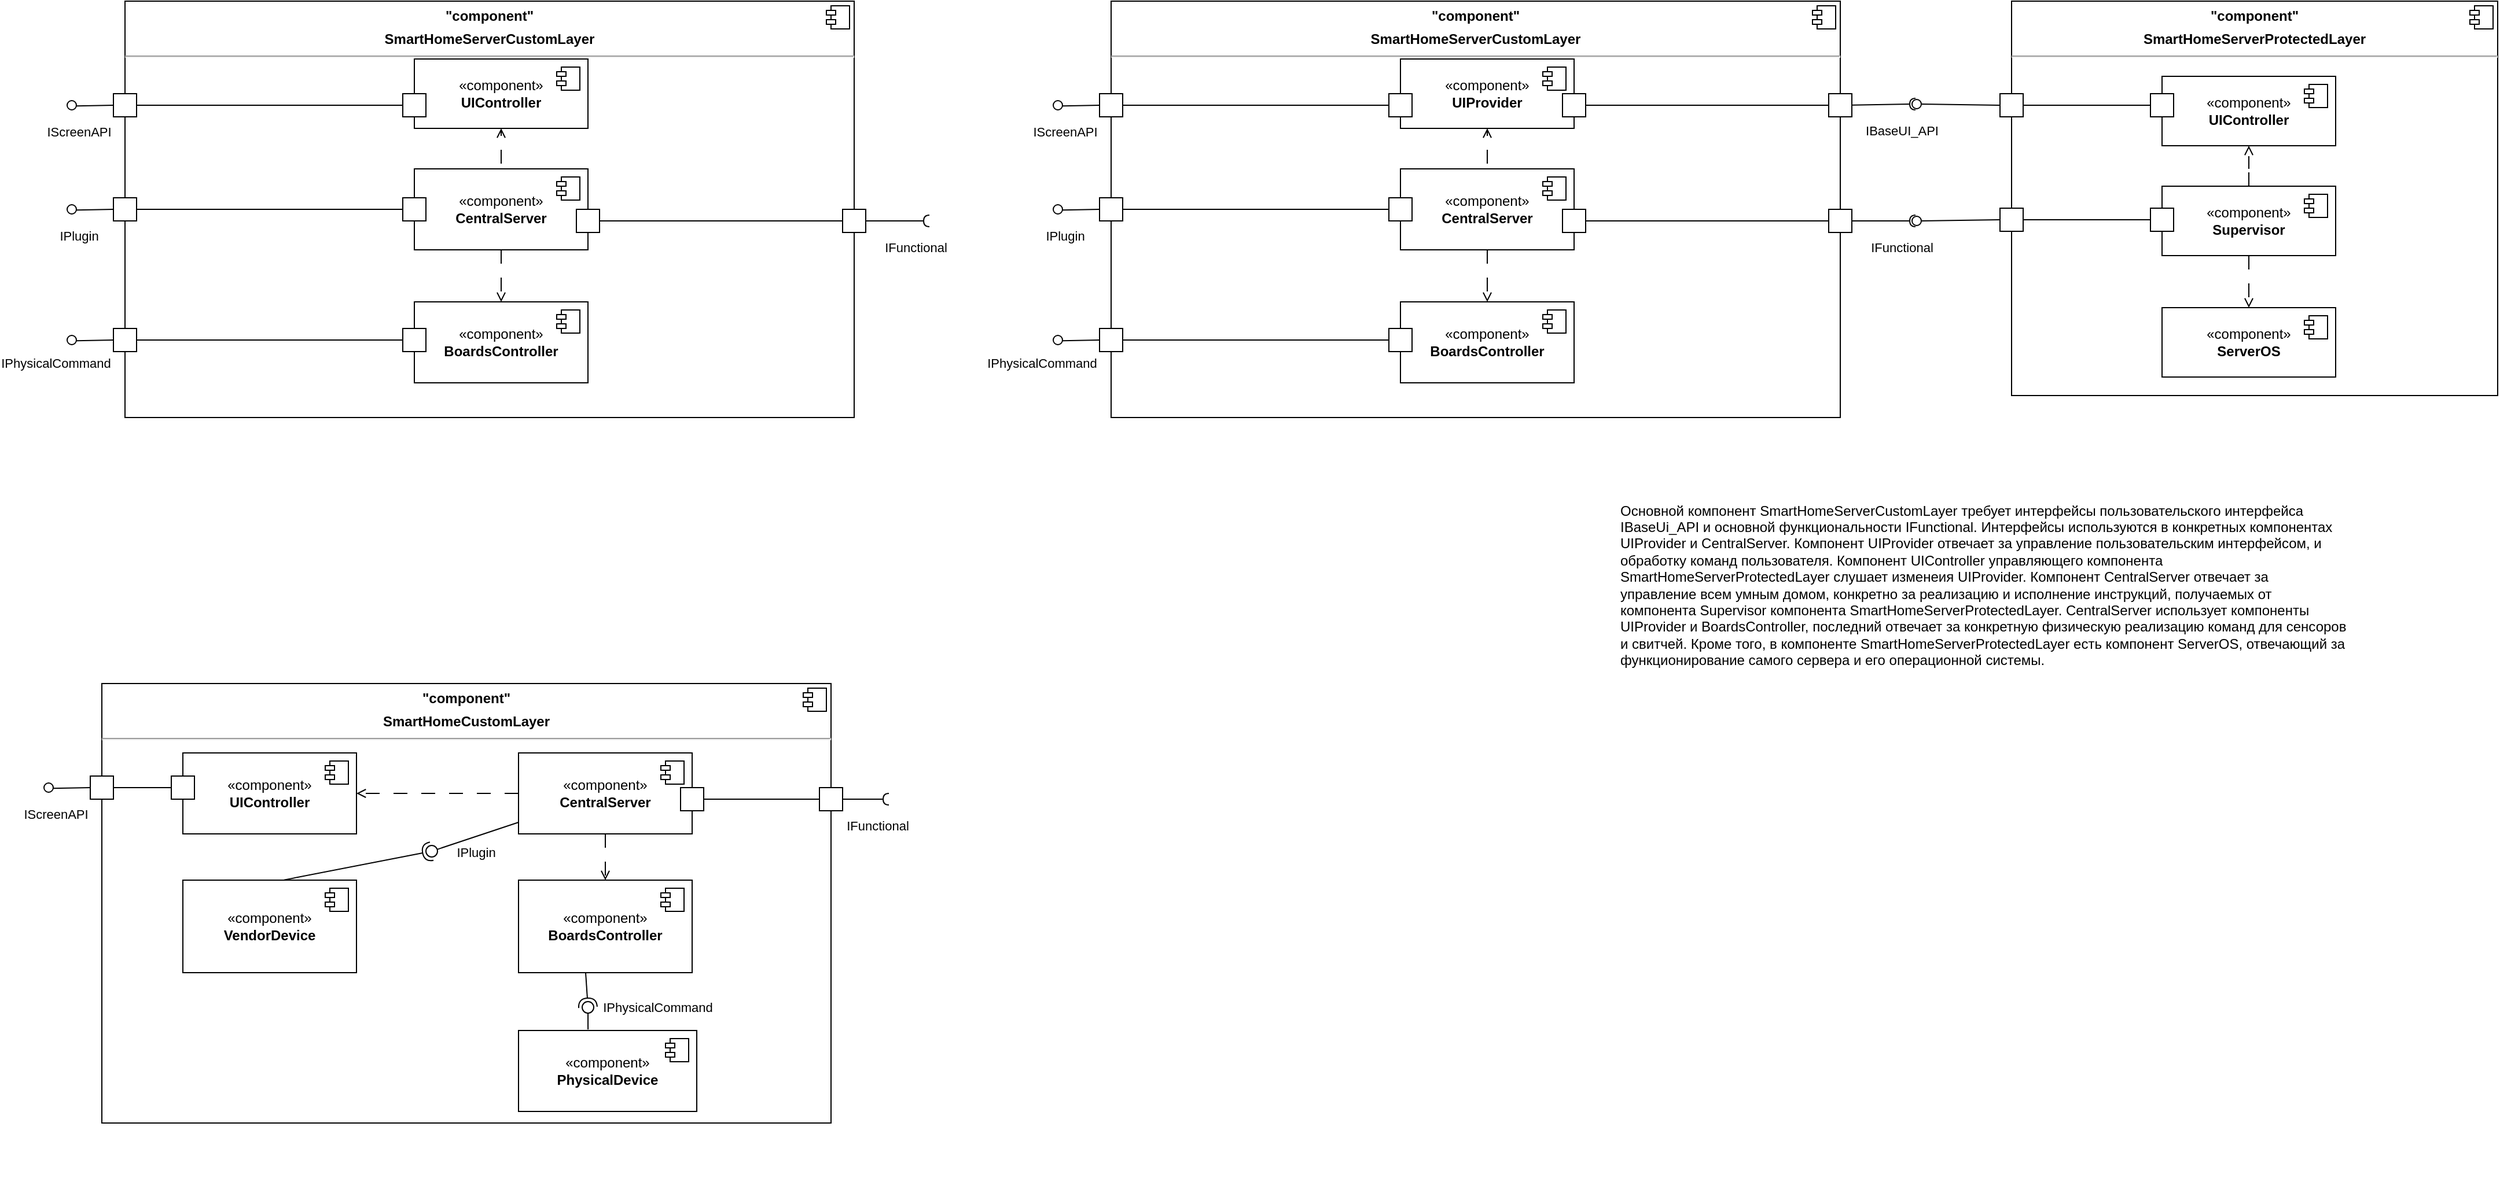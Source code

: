 <mxfile version="22.0.8" type="github">
  <diagram name="Страница — 1" id="nu18rPKt8FRa73intnSN">
    <mxGraphModel dx="681" dy="435" grid="1" gridSize="10" guides="1" tooltips="1" connect="1" arrows="1" fold="1" page="1" pageScale="1" pageWidth="827" pageHeight="1169" math="0" shadow="0">
      <root>
        <mxCell id="0" />
        <mxCell id="1" parent="0" />
        <mxCell id="c_uehI6yqxnHrj4KUwji-1" value="&lt;p style=&quot;margin:0px;margin-top:6px;text-align:center;&quot;&gt;&lt;b&gt;&quot;component&quot;&lt;/b&gt;&lt;/p&gt;&lt;p style=&quot;margin:0px;margin-top:6px;text-align:center;&quot;&gt;&lt;b&gt;SmartHomeServerCustom&lt;/b&gt;&lt;b style=&quot;background-color: initial;&quot;&gt;Layer&lt;/b&gt;&lt;/p&gt;&lt;hr&gt;&lt;p style=&quot;margin:0px;margin-left:8px;&quot;&gt;&lt;br&gt;&lt;/p&gt;" style="align=left;overflow=fill;html=1;dropTarget=0;whiteSpace=wrap;" parent="1" vertex="1">
          <mxGeometry x="110" y="60" width="630" height="360" as="geometry" />
        </mxCell>
        <mxCell id="c_uehI6yqxnHrj4KUwji-2" value="" style="shape=component;jettyWidth=8;jettyHeight=4;" parent="c_uehI6yqxnHrj4KUwji-1" vertex="1">
          <mxGeometry x="1" width="20" height="20" relative="1" as="geometry">
            <mxPoint x="-24" y="4" as="offset" />
          </mxGeometry>
        </mxCell>
        <mxCell id="c_uehI6yqxnHrj4KUwji-4" value="" style="ellipse;whiteSpace=wrap;html=1;align=center;aspect=fixed;fillColor=none;strokeColor=none;resizable=0;perimeter=centerPerimeter;rotatable=0;allowArrows=0;points=[];outlineConnect=1;" parent="1" vertex="1">
          <mxGeometry x="60" y="150" width="10" height="10" as="geometry" />
        </mxCell>
        <mxCell id="c_uehI6yqxnHrj4KUwji-19" style="edgeStyle=orthogonalEdgeStyle;rounded=0;orthogonalLoop=1;jettySize=auto;html=1;entryX=0;entryY=0.5;entryDx=0;entryDy=0;endArrow=none;endFill=0;exitX=1;exitY=0.5;exitDx=0;exitDy=0;" parent="1" source="c_uehI6yqxnHrj4KUwji-43" target="c_uehI6yqxnHrj4KUwji-18" edge="1">
          <mxGeometry relative="1" as="geometry">
            <mxPoint x="120" y="150.0" as="sourcePoint" />
          </mxGeometry>
        </mxCell>
        <mxCell id="c_uehI6yqxnHrj4KUwji-16" value="«component»&lt;br&gt;&lt;b&gt;UIController&lt;/b&gt;" style="html=1;dropTarget=0;whiteSpace=wrap;" parent="1" vertex="1">
          <mxGeometry x="360" y="110" width="150" height="60" as="geometry" />
        </mxCell>
        <mxCell id="c_uehI6yqxnHrj4KUwji-17" value="" style="shape=module;jettyWidth=8;jettyHeight=4;" parent="c_uehI6yqxnHrj4KUwji-16" vertex="1">
          <mxGeometry x="1" width="20" height="20" relative="1" as="geometry">
            <mxPoint x="-27" y="7" as="offset" />
          </mxGeometry>
        </mxCell>
        <mxCell id="c_uehI6yqxnHrj4KUwji-18" value="" style="fontStyle=0;labelPosition=right;verticalLabelPosition=middle;align=left;verticalAlign=middle;spacingLeft=2;imageHeight=20;imageWidth=20;imageAspect=0;" parent="1" vertex="1">
          <mxGeometry x="350" y="140" width="20" height="20" as="geometry" />
        </mxCell>
        <mxCell id="c_uehI6yqxnHrj4KUwji-28" style="edgeStyle=orthogonalEdgeStyle;rounded=0;orthogonalLoop=1;jettySize=auto;html=1;endArrow=open;endFill=0;dashed=1;dashPattern=12 12;exitX=0.25;exitY=0;exitDx=0;exitDy=0;" parent="1" source="c_uehI6yqxnHrj4KUwji-20" target="c_uehI6yqxnHrj4KUwji-16" edge="1">
          <mxGeometry relative="1" as="geometry">
            <Array as="points">
              <mxPoint x="397" y="220" />
              <mxPoint x="435" y="220" />
            </Array>
          </mxGeometry>
        </mxCell>
        <mxCell id="c_uehI6yqxnHrj4KUwji-46" style="edgeStyle=orthogonalEdgeStyle;rounded=0;orthogonalLoop=1;jettySize=auto;html=1;endArrow=open;endFill=0;dashed=1;dashPattern=12 12;" parent="1" source="c_uehI6yqxnHrj4KUwji-20" target="c_uehI6yqxnHrj4KUwji-44" edge="1">
          <mxGeometry relative="1" as="geometry" />
        </mxCell>
        <mxCell id="c_uehI6yqxnHrj4KUwji-20" value="«component»&lt;br&gt;&lt;b&gt;CentralServer&lt;/b&gt;" style="html=1;dropTarget=0;whiteSpace=wrap;" parent="1" vertex="1">
          <mxGeometry x="360" y="205" width="150" height="70" as="geometry" />
        </mxCell>
        <mxCell id="c_uehI6yqxnHrj4KUwji-21" value="" style="shape=module;jettyWidth=8;jettyHeight=4;" parent="c_uehI6yqxnHrj4KUwji-20" vertex="1">
          <mxGeometry x="1" width="20" height="20" relative="1" as="geometry">
            <mxPoint x="-27" y="7" as="offset" />
          </mxGeometry>
        </mxCell>
        <mxCell id="c_uehI6yqxnHrj4KUwji-32" style="edgeStyle=orthogonalEdgeStyle;rounded=0;orthogonalLoop=1;jettySize=auto;html=1;entryX=0;entryY=0.5;entryDx=0;entryDy=0;endArrow=none;endFill=0;" parent="1" source="c_uehI6yqxnHrj4KUwji-30" target="c_uehI6yqxnHrj4KUwji-33" edge="1">
          <mxGeometry relative="1" as="geometry">
            <mxPoint x="730" y="160" as="targetPoint" />
          </mxGeometry>
        </mxCell>
        <mxCell id="c_uehI6yqxnHrj4KUwji-30" value="" style="fontStyle=0;labelPosition=right;verticalLabelPosition=middle;align=left;verticalAlign=middle;spacingLeft=2;imageHeight=20;imageWidth=20;imageAspect=0;" parent="1" vertex="1">
          <mxGeometry x="500" y="240" width="20" height="20" as="geometry" />
        </mxCell>
        <mxCell id="c_uehI6yqxnHrj4KUwji-33" value="" style="html=1;rounded=0;" parent="1" vertex="1">
          <mxGeometry x="730" y="240" width="20" height="20" as="geometry" />
        </mxCell>
        <mxCell id="c_uehI6yqxnHrj4KUwji-34" value="IFunctional" style="endArrow=none;html=1;rounded=0;align=center;verticalAlign=top;endFill=0;labelBackgroundColor=none;endSize=2;" parent="1" source="c_uehI6yqxnHrj4KUwji-33" target="c_uehI6yqxnHrj4KUwji-35" edge="1">
          <mxGeometry x="0.714" y="-10" relative="1" as="geometry">
            <mxPoint as="offset" />
          </mxGeometry>
        </mxCell>
        <mxCell id="c_uehI6yqxnHrj4KUwji-35" value="" style="shape=requiredInterface;html=1;fontSize=11;align=center;fillColor=none;points=[];aspect=fixed;resizable=0;verticalAlign=bottom;labelPosition=center;verticalLabelPosition=top;flipH=1;" parent="1" vertex="1">
          <mxGeometry x="800" y="245" width="5" height="10" as="geometry" />
        </mxCell>
        <mxCell id="c_uehI6yqxnHrj4KUwji-38" value="IScreenAPI" style="endArrow=none;html=1;rounded=0;align=center;verticalAlign=top;endFill=0;labelBackgroundColor=none;endSize=2;entryX=0.032;entryY=0.572;entryDx=0;entryDy=0;entryPerimeter=0;exitX=0;exitY=0.5;exitDx=0;exitDy=0;" parent="1" source="c_uehI6yqxnHrj4KUwji-43" target="c_uehI6yqxnHrj4KUwji-39" edge="1">
          <mxGeometry x="0.871" y="9" relative="1" as="geometry">
            <mxPoint x="47.5" y="130" as="sourcePoint" />
            <mxPoint as="offset" />
          </mxGeometry>
        </mxCell>
        <mxCell id="c_uehI6yqxnHrj4KUwji-39" value="" style="ellipse;html=1;fontSize=11;align=center;fillColor=none;points=[];aspect=fixed;resizable=0;verticalAlign=bottom;labelPosition=center;verticalLabelPosition=top;flipH=1;" parent="1" vertex="1">
          <mxGeometry x="60" y="146" width="8" height="8" as="geometry" />
        </mxCell>
        <mxCell id="c_uehI6yqxnHrj4KUwji-43" value="" style="fontStyle=0;labelPosition=right;verticalLabelPosition=middle;align=left;verticalAlign=middle;spacingLeft=2;imageHeight=20;imageWidth=20;imageAspect=0;" parent="1" vertex="1">
          <mxGeometry x="100" y="140" width="20" height="20" as="geometry" />
        </mxCell>
        <mxCell id="c_uehI6yqxnHrj4KUwji-44" value="«component»&lt;br&gt;&lt;b&gt;BoardsController&lt;/b&gt;" style="html=1;dropTarget=0;whiteSpace=wrap;" parent="1" vertex="1">
          <mxGeometry x="360" y="320" width="150" height="70" as="geometry" />
        </mxCell>
        <mxCell id="c_uehI6yqxnHrj4KUwji-45" value="" style="shape=module;jettyWidth=8;jettyHeight=4;" parent="c_uehI6yqxnHrj4KUwji-44" vertex="1">
          <mxGeometry x="1" width="20" height="20" relative="1" as="geometry">
            <mxPoint x="-27" y="7" as="offset" />
          </mxGeometry>
        </mxCell>
        <mxCell id="c_uehI6yqxnHrj4KUwji-48" value="&lt;p style=&quot;margin:0px;margin-top:6px;text-align:center;&quot;&gt;&lt;b&gt;&quot;component&quot;&lt;/b&gt;&lt;/p&gt;&lt;p style=&quot;margin:0px;margin-top:6px;text-align:center;&quot;&gt;&lt;b&gt;SmartHomeCustomLayer&lt;/b&gt;&lt;/p&gt;&lt;hr&gt;&lt;p style=&quot;margin:0px;margin-left:8px;&quot;&gt;&lt;br&gt;&lt;/p&gt;" style="align=left;overflow=fill;html=1;dropTarget=0;whiteSpace=wrap;" parent="1" vertex="1">
          <mxGeometry x="90" y="650" width="630" height="380" as="geometry" />
        </mxCell>
        <mxCell id="c_uehI6yqxnHrj4KUwji-49" value="" style="shape=component;jettyWidth=8;jettyHeight=4;" parent="c_uehI6yqxnHrj4KUwji-48" vertex="1">
          <mxGeometry x="1" width="20" height="20" relative="1" as="geometry">
            <mxPoint x="-24" y="4" as="offset" />
          </mxGeometry>
        </mxCell>
        <mxCell id="c_uehI6yqxnHrj4KUwji-50" value="" style="ellipse;whiteSpace=wrap;html=1;align=center;aspect=fixed;fillColor=none;strokeColor=none;resizable=0;perimeter=centerPerimeter;rotatable=0;allowArrows=0;points=[];outlineConnect=1;" parent="1" vertex="1">
          <mxGeometry x="40" y="740" width="10" height="10" as="geometry" />
        </mxCell>
        <mxCell id="c_uehI6yqxnHrj4KUwji-51" style="edgeStyle=orthogonalEdgeStyle;rounded=0;orthogonalLoop=1;jettySize=auto;html=1;entryX=0;entryY=0.5;entryDx=0;entryDy=0;endArrow=none;endFill=0;exitX=1;exitY=0.5;exitDx=0;exitDy=0;" parent="1" source="c_uehI6yqxnHrj4KUwji-71" target="c_uehI6yqxnHrj4KUwji-54" edge="1">
          <mxGeometry relative="1" as="geometry">
            <mxPoint x="100" y="740" as="sourcePoint" />
          </mxGeometry>
        </mxCell>
        <mxCell id="c_uehI6yqxnHrj4KUwji-52" value="«component»&lt;br&gt;&lt;b&gt;UIController&lt;/b&gt;" style="html=1;dropTarget=0;whiteSpace=wrap;" parent="1" vertex="1">
          <mxGeometry x="160" y="710" width="150" height="70" as="geometry" />
        </mxCell>
        <mxCell id="c_uehI6yqxnHrj4KUwji-53" value="" style="shape=module;jettyWidth=8;jettyHeight=4;" parent="c_uehI6yqxnHrj4KUwji-52" vertex="1">
          <mxGeometry x="1" width="20" height="20" relative="1" as="geometry">
            <mxPoint x="-27" y="7" as="offset" />
          </mxGeometry>
        </mxCell>
        <mxCell id="c_uehI6yqxnHrj4KUwji-54" value="" style="fontStyle=0;labelPosition=right;verticalLabelPosition=middle;align=left;verticalAlign=middle;spacingLeft=2;imageHeight=20;imageWidth=20;imageAspect=0;" parent="1" vertex="1">
          <mxGeometry x="150" y="730" width="20" height="20" as="geometry" />
        </mxCell>
        <mxCell id="c_uehI6yqxnHrj4KUwji-55" style="edgeStyle=orthogonalEdgeStyle;rounded=0;orthogonalLoop=1;jettySize=auto;html=1;entryX=1;entryY=0.5;entryDx=0;entryDy=0;endArrow=open;endFill=0;dashed=1;dashPattern=12 12;" parent="1" source="c_uehI6yqxnHrj4KUwji-57" target="c_uehI6yqxnHrj4KUwji-52" edge="1">
          <mxGeometry relative="1" as="geometry" />
        </mxCell>
        <mxCell id="c_uehI6yqxnHrj4KUwji-56" style="edgeStyle=orthogonalEdgeStyle;rounded=0;orthogonalLoop=1;jettySize=auto;html=1;endArrow=open;endFill=0;dashed=1;dashPattern=12 12;" parent="1" source="c_uehI6yqxnHrj4KUwji-57" target="c_uehI6yqxnHrj4KUwji-72" edge="1">
          <mxGeometry relative="1" as="geometry" />
        </mxCell>
        <mxCell id="c_uehI6yqxnHrj4KUwji-57" value="«component»&lt;br&gt;&lt;b&gt;CentralServer&lt;/b&gt;" style="html=1;dropTarget=0;whiteSpace=wrap;" parent="1" vertex="1">
          <mxGeometry x="450" y="710" width="150" height="70" as="geometry" />
        </mxCell>
        <mxCell id="c_uehI6yqxnHrj4KUwji-58" value="" style="shape=module;jettyWidth=8;jettyHeight=4;" parent="c_uehI6yqxnHrj4KUwji-57" vertex="1">
          <mxGeometry x="1" width="20" height="20" relative="1" as="geometry">
            <mxPoint x="-27" y="7" as="offset" />
          </mxGeometry>
        </mxCell>
        <mxCell id="c_uehI6yqxnHrj4KUwji-59" value="" style="rounded=0;orthogonalLoop=1;jettySize=auto;html=1;endArrow=halfCircle;endFill=0;endSize=6;strokeWidth=1;sketch=0;exitX=0.583;exitY=-0.002;exitDx=0;exitDy=0;exitPerimeter=0;" parent="1" source="c_uehI6yqxnHrj4KUwji-62" target="c_uehI6yqxnHrj4KUwji-61" edge="1">
          <mxGeometry relative="1" as="geometry">
            <mxPoint x="480" y="805" as="sourcePoint" />
          </mxGeometry>
        </mxCell>
        <mxCell id="c_uehI6yqxnHrj4KUwji-60" value="IPlugin" style="rounded=0;orthogonalLoop=1;jettySize=auto;html=1;endArrow=oval;endFill=0;sketch=0;sourcePerimeterSpacing=0;targetPerimeterSpacing=0;endSize=10;" parent="1" source="c_uehI6yqxnHrj4KUwji-57" target="c_uehI6yqxnHrj4KUwji-61" edge="1">
          <mxGeometry x="0.095" y="13" relative="1" as="geometry">
            <mxPoint x="440" y="805" as="sourcePoint" />
            <mxPoint as="offset" />
          </mxGeometry>
        </mxCell>
        <mxCell id="c_uehI6yqxnHrj4KUwji-61" value="" style="ellipse;whiteSpace=wrap;html=1;align=center;aspect=fixed;fillColor=none;strokeColor=none;resizable=0;perimeter=centerPerimeter;rotatable=0;allowArrows=0;points=[];outlineConnect=1;" parent="1" vertex="1">
          <mxGeometry x="370" y="790" width="10" height="10" as="geometry" />
        </mxCell>
        <mxCell id="c_uehI6yqxnHrj4KUwji-62" value="«component»&lt;br&gt;&lt;b&gt;VendorDevice&lt;/b&gt;" style="html=1;dropTarget=0;whiteSpace=wrap;" parent="1" vertex="1">
          <mxGeometry x="160" y="820" width="150" height="80" as="geometry" />
        </mxCell>
        <mxCell id="c_uehI6yqxnHrj4KUwji-63" value="" style="shape=module;jettyWidth=8;jettyHeight=4;" parent="c_uehI6yqxnHrj4KUwji-62" vertex="1">
          <mxGeometry x="1" width="20" height="20" relative="1" as="geometry">
            <mxPoint x="-27" y="7" as="offset" />
          </mxGeometry>
        </mxCell>
        <mxCell id="c_uehI6yqxnHrj4KUwji-64" style="edgeStyle=orthogonalEdgeStyle;rounded=0;orthogonalLoop=1;jettySize=auto;html=1;entryX=0;entryY=0.5;entryDx=0;entryDy=0;endArrow=none;endFill=0;" parent="1" source="c_uehI6yqxnHrj4KUwji-65" target="c_uehI6yqxnHrj4KUwji-66" edge="1">
          <mxGeometry relative="1" as="geometry">
            <mxPoint x="710" y="750" as="targetPoint" />
          </mxGeometry>
        </mxCell>
        <mxCell id="c_uehI6yqxnHrj4KUwji-65" value="" style="fontStyle=0;labelPosition=right;verticalLabelPosition=middle;align=left;verticalAlign=middle;spacingLeft=2;imageHeight=20;imageWidth=20;imageAspect=0;" parent="1" vertex="1">
          <mxGeometry x="590" y="740" width="20" height="20" as="geometry" />
        </mxCell>
        <mxCell id="c_uehI6yqxnHrj4KUwji-66" value="" style="html=1;rounded=0;" parent="1" vertex="1">
          <mxGeometry x="710" y="740" width="20" height="20" as="geometry" />
        </mxCell>
        <mxCell id="c_uehI6yqxnHrj4KUwji-67" value="IFunctional" style="endArrow=none;html=1;rounded=0;align=center;verticalAlign=top;endFill=0;labelBackgroundColor=none;endSize=2;" parent="1" source="c_uehI6yqxnHrj4KUwji-66" target="c_uehI6yqxnHrj4KUwji-68" edge="1">
          <mxGeometry x="0.714" y="-10" relative="1" as="geometry">
            <mxPoint as="offset" />
          </mxGeometry>
        </mxCell>
        <mxCell id="c_uehI6yqxnHrj4KUwji-68" value="" style="shape=requiredInterface;html=1;fontSize=11;align=center;fillColor=none;points=[];aspect=fixed;resizable=0;verticalAlign=bottom;labelPosition=center;verticalLabelPosition=top;flipH=1;" parent="1" vertex="1">
          <mxGeometry x="765" y="745" width="5" height="10" as="geometry" />
        </mxCell>
        <mxCell id="c_uehI6yqxnHrj4KUwji-69" value="IScreenAPI" style="endArrow=none;html=1;rounded=0;align=center;verticalAlign=top;endFill=0;labelBackgroundColor=none;endSize=2;entryX=0.032;entryY=0.572;entryDx=0;entryDy=0;entryPerimeter=0;exitX=0;exitY=0.5;exitDx=0;exitDy=0;" parent="1" source="c_uehI6yqxnHrj4KUwji-71" target="c_uehI6yqxnHrj4KUwji-70" edge="1">
          <mxGeometry x="0.871" y="9" relative="1" as="geometry">
            <mxPoint x="27.5" y="720" as="sourcePoint" />
            <mxPoint as="offset" />
          </mxGeometry>
        </mxCell>
        <mxCell id="c_uehI6yqxnHrj4KUwji-70" value="" style="ellipse;html=1;fontSize=11;align=center;fillColor=none;points=[];aspect=fixed;resizable=0;verticalAlign=bottom;labelPosition=center;verticalLabelPosition=top;flipH=1;" parent="1" vertex="1">
          <mxGeometry x="40" y="736" width="8" height="8" as="geometry" />
        </mxCell>
        <mxCell id="c_uehI6yqxnHrj4KUwji-71" value="" style="fontStyle=0;labelPosition=right;verticalLabelPosition=middle;align=left;verticalAlign=middle;spacingLeft=2;imageHeight=20;imageWidth=20;imageAspect=0;" parent="1" vertex="1">
          <mxGeometry x="80" y="730" width="20" height="20" as="geometry" />
        </mxCell>
        <mxCell id="c_uehI6yqxnHrj4KUwji-72" value="«component»&lt;br&gt;&lt;b&gt;BoardsController&lt;/b&gt;" style="html=1;dropTarget=0;whiteSpace=wrap;" parent="1" vertex="1">
          <mxGeometry x="450" y="820" width="150" height="80" as="geometry" />
        </mxCell>
        <mxCell id="c_uehI6yqxnHrj4KUwji-73" value="" style="shape=module;jettyWidth=8;jettyHeight=4;" parent="c_uehI6yqxnHrj4KUwji-72" vertex="1">
          <mxGeometry x="1" width="20" height="20" relative="1" as="geometry">
            <mxPoint x="-27" y="7" as="offset" />
          </mxGeometry>
        </mxCell>
        <mxCell id="c_uehI6yqxnHrj4KUwji-77" style="edgeStyle=orthogonalEdgeStyle;rounded=0;orthogonalLoop=1;jettySize=auto;html=1;endArrow=none;endFill=0;" parent="1" source="c_uehI6yqxnHrj4KUwji-75" target="c_uehI6yqxnHrj4KUwji-76" edge="1">
          <mxGeometry relative="1" as="geometry" />
        </mxCell>
        <mxCell id="c_uehI6yqxnHrj4KUwji-75" value="" style="fontStyle=0;labelPosition=right;verticalLabelPosition=middle;align=left;verticalAlign=middle;spacingLeft=2;imageHeight=20;imageWidth=20;imageAspect=0;" parent="1" vertex="1">
          <mxGeometry x="350" y="230" width="20" height="20" as="geometry" />
        </mxCell>
        <mxCell id="c_uehI6yqxnHrj4KUwji-76" value="" style="fontStyle=0;labelPosition=right;verticalLabelPosition=middle;align=left;verticalAlign=middle;spacingLeft=2;imageHeight=20;imageWidth=20;imageAspect=0;" parent="1" vertex="1">
          <mxGeometry x="100" y="230" width="20" height="20" as="geometry" />
        </mxCell>
        <mxCell id="c_uehI6yqxnHrj4KUwji-78" value="" style="ellipse;whiteSpace=wrap;html=1;align=center;aspect=fixed;fillColor=none;strokeColor=none;resizable=0;perimeter=centerPerimeter;rotatable=0;allowArrows=0;points=[];outlineConnect=1;" parent="1" vertex="1">
          <mxGeometry x="48" y="244" width="10" height="10" as="geometry" />
        </mxCell>
        <mxCell id="c_uehI6yqxnHrj4KUwji-79" value="IPlugin" style="endArrow=none;html=1;rounded=0;align=center;verticalAlign=top;endFill=0;labelBackgroundColor=none;endSize=2;entryX=0.032;entryY=0.572;entryDx=0;entryDy=0;entryPerimeter=0;exitX=0;exitY=0.5;exitDx=0;exitDy=0;" parent="1" source="c_uehI6yqxnHrj4KUwji-76" target="c_uehI6yqxnHrj4KUwji-80" edge="1">
          <mxGeometry x="0.871" y="9" relative="1" as="geometry">
            <mxPoint x="90" y="240" as="sourcePoint" />
            <mxPoint as="offset" />
          </mxGeometry>
        </mxCell>
        <mxCell id="c_uehI6yqxnHrj4KUwji-80" value="" style="ellipse;html=1;fontSize=11;align=center;fillColor=none;points=[];aspect=fixed;resizable=0;verticalAlign=bottom;labelPosition=center;verticalLabelPosition=top;flipH=1;" parent="1" vertex="1">
          <mxGeometry x="60" y="236" width="8" height="8" as="geometry" />
        </mxCell>
        <mxCell id="c_uehI6yqxnHrj4KUwji-87" style="edgeStyle=orthogonalEdgeStyle;rounded=0;orthogonalLoop=1;jettySize=auto;html=1;endArrow=none;endFill=0;" parent="1" source="c_uehI6yqxnHrj4KUwji-88" target="c_uehI6yqxnHrj4KUwji-89" edge="1">
          <mxGeometry relative="1" as="geometry" />
        </mxCell>
        <mxCell id="c_uehI6yqxnHrj4KUwji-88" value="" style="fontStyle=0;labelPosition=right;verticalLabelPosition=middle;align=left;verticalAlign=middle;spacingLeft=2;imageHeight=20;imageWidth=20;imageAspect=0;" parent="1" vertex="1">
          <mxGeometry x="350" y="343" width="20" height="20" as="geometry" />
        </mxCell>
        <mxCell id="c_uehI6yqxnHrj4KUwji-89" value="" style="fontStyle=0;labelPosition=right;verticalLabelPosition=middle;align=left;verticalAlign=middle;spacingLeft=2;imageHeight=20;imageWidth=20;imageAspect=0;" parent="1" vertex="1">
          <mxGeometry x="100" y="343" width="20" height="20" as="geometry" />
        </mxCell>
        <mxCell id="c_uehI6yqxnHrj4KUwji-90" value="" style="ellipse;whiteSpace=wrap;html=1;align=center;aspect=fixed;fillColor=none;strokeColor=none;resizable=0;perimeter=centerPerimeter;rotatable=0;allowArrows=0;points=[];outlineConnect=1;" parent="1" vertex="1">
          <mxGeometry x="48" y="357" width="10" height="10" as="geometry" />
        </mxCell>
        <mxCell id="c_uehI6yqxnHrj4KUwji-91" value="IPhysicalCommand" style="endArrow=none;html=1;rounded=0;align=center;verticalAlign=top;endFill=0;labelBackgroundColor=none;endSize=2;entryX=0.032;entryY=0.572;entryDx=0;entryDy=0;entryPerimeter=0;exitX=0;exitY=0.5;exitDx=0;exitDy=0;" parent="1" source="c_uehI6yqxnHrj4KUwji-89" target="c_uehI6yqxnHrj4KUwji-92" edge="1">
          <mxGeometry x="1" y="19" relative="1" as="geometry">
            <mxPoint x="90" y="353" as="sourcePoint" />
            <mxPoint x="-18" y="-13" as="offset" />
          </mxGeometry>
        </mxCell>
        <mxCell id="c_uehI6yqxnHrj4KUwji-92" value="" style="ellipse;html=1;fontSize=11;align=center;fillColor=none;points=[];aspect=fixed;resizable=0;verticalAlign=bottom;labelPosition=center;verticalLabelPosition=top;flipH=1;" parent="1" vertex="1">
          <mxGeometry x="60" y="349" width="8" height="8" as="geometry" />
        </mxCell>
        <mxCell id="c_uehI6yqxnHrj4KUwji-94" value="«component»&lt;br&gt;&lt;b&gt;PhysicalDevice&lt;/b&gt;" style="html=1;dropTarget=0;whiteSpace=wrap;" parent="1" vertex="1">
          <mxGeometry x="450" y="950" width="154" height="70" as="geometry" />
        </mxCell>
        <mxCell id="c_uehI6yqxnHrj4KUwji-95" value="" style="shape=module;jettyWidth=8;jettyHeight=4;" parent="c_uehI6yqxnHrj4KUwji-94" vertex="1">
          <mxGeometry x="1" width="20" height="20" relative="1" as="geometry">
            <mxPoint x="-27" y="7" as="offset" />
          </mxGeometry>
        </mxCell>
        <mxCell id="c_uehI6yqxnHrj4KUwji-101" value="IPhysicalCommand" style="rounded=0;orthogonalLoop=1;jettySize=auto;html=1;endArrow=halfCircle;endFill=0;endSize=6;strokeWidth=1;sketch=0;exitX=0.5;exitY=1;exitDx=0;exitDy=0;" parent="1" edge="1">
          <mxGeometry x="1" y="60" relative="1" as="geometry">
            <mxPoint x="508" y="900" as="sourcePoint" />
            <mxPoint x="510" y="930" as="targetPoint" />
            <mxPoint y="4" as="offset" />
          </mxGeometry>
        </mxCell>
        <mxCell id="c_uehI6yqxnHrj4KUwji-102" value="" style="rounded=0;orthogonalLoop=1;jettySize=auto;html=1;endArrow=oval;endFill=0;sketch=0;sourcePerimeterSpacing=0;targetPerimeterSpacing=0;endSize=10;exitX=0.39;exitY=-0.012;exitDx=0;exitDy=0;exitPerimeter=0;" parent="1" source="c_uehI6yqxnHrj4KUwji-94" edge="1">
          <mxGeometry relative="1" as="geometry">
            <mxPoint x="28" y="1035" as="sourcePoint" />
            <mxPoint x="510" y="930" as="targetPoint" />
          </mxGeometry>
        </mxCell>
        <mxCell id="c_uehI6yqxnHrj4KUwji-103" value="" style="ellipse;whiteSpace=wrap;html=1;align=center;aspect=fixed;fillColor=none;strokeColor=none;resizable=0;perimeter=centerPerimeter;rotatable=0;allowArrows=0;points=[];outlineConnect=1;" parent="1" vertex="1">
          <mxGeometry x="80" y="1070" width="10" height="10" as="geometry" />
        </mxCell>
        <mxCell id="Xjdg4aVOlzYSAY4IZTlS-1" value="&lt;p style=&quot;margin:0px;margin-top:6px;text-align:center;&quot;&gt;&lt;b&gt;&quot;component&quot;&lt;/b&gt;&lt;/p&gt;&lt;p style=&quot;margin:0px;margin-top:6px;text-align:center;&quot;&gt;&lt;b&gt;SmartHomeServerCustom&lt;/b&gt;&lt;b style=&quot;background-color: initial;&quot;&gt;Layer&lt;/b&gt;&lt;/p&gt;&lt;hr&gt;&lt;p style=&quot;margin:0px;margin-left:8px;&quot;&gt;&lt;br&gt;&lt;/p&gt;" style="align=left;overflow=fill;html=1;dropTarget=0;whiteSpace=wrap;" parent="1" vertex="1">
          <mxGeometry x="962" y="60" width="630" height="360" as="geometry" />
        </mxCell>
        <mxCell id="Xjdg4aVOlzYSAY4IZTlS-2" value="" style="shape=component;jettyWidth=8;jettyHeight=4;" parent="Xjdg4aVOlzYSAY4IZTlS-1" vertex="1">
          <mxGeometry x="1" width="20" height="20" relative="1" as="geometry">
            <mxPoint x="-24" y="4" as="offset" />
          </mxGeometry>
        </mxCell>
        <mxCell id="Xjdg4aVOlzYSAY4IZTlS-3" value="" style="ellipse;whiteSpace=wrap;html=1;align=center;aspect=fixed;fillColor=none;strokeColor=none;resizable=0;perimeter=centerPerimeter;rotatable=0;allowArrows=0;points=[];outlineConnect=1;" parent="1" vertex="1">
          <mxGeometry x="912" y="150" width="10" height="10" as="geometry" />
        </mxCell>
        <mxCell id="Xjdg4aVOlzYSAY4IZTlS-4" style="edgeStyle=orthogonalEdgeStyle;rounded=0;orthogonalLoop=1;jettySize=auto;html=1;entryX=0;entryY=0.5;entryDx=0;entryDy=0;endArrow=none;endFill=0;exitX=1;exitY=0.5;exitDx=0;exitDy=0;" parent="1" source="Xjdg4aVOlzYSAY4IZTlS-19" target="Xjdg4aVOlzYSAY4IZTlS-7" edge="1">
          <mxGeometry relative="1" as="geometry">
            <mxPoint x="972" y="150.0" as="sourcePoint" />
          </mxGeometry>
        </mxCell>
        <mxCell id="Xjdg4aVOlzYSAY4IZTlS-5" value="«component»&lt;br&gt;&lt;b&gt;UIProvider&lt;/b&gt;" style="html=1;dropTarget=0;whiteSpace=wrap;" parent="1" vertex="1">
          <mxGeometry x="1212" y="110" width="150" height="60" as="geometry" />
        </mxCell>
        <mxCell id="Xjdg4aVOlzYSAY4IZTlS-6" value="" style="shape=module;jettyWidth=8;jettyHeight=4;" parent="Xjdg4aVOlzYSAY4IZTlS-5" vertex="1">
          <mxGeometry x="1" width="20" height="20" relative="1" as="geometry">
            <mxPoint x="-27" y="7" as="offset" />
          </mxGeometry>
        </mxCell>
        <mxCell id="Xjdg4aVOlzYSAY4IZTlS-7" value="" style="fontStyle=0;labelPosition=right;verticalLabelPosition=middle;align=left;verticalAlign=middle;spacingLeft=2;imageHeight=20;imageWidth=20;imageAspect=0;" parent="1" vertex="1">
          <mxGeometry x="1202" y="140" width="20" height="20" as="geometry" />
        </mxCell>
        <mxCell id="Xjdg4aVOlzYSAY4IZTlS-8" style="edgeStyle=orthogonalEdgeStyle;rounded=0;orthogonalLoop=1;jettySize=auto;html=1;endArrow=open;endFill=0;dashed=1;dashPattern=12 12;exitX=0.25;exitY=0;exitDx=0;exitDy=0;" parent="1" source="Xjdg4aVOlzYSAY4IZTlS-10" target="Xjdg4aVOlzYSAY4IZTlS-5" edge="1">
          <mxGeometry relative="1" as="geometry">
            <Array as="points">
              <mxPoint x="1249" y="220" />
              <mxPoint x="1287" y="220" />
            </Array>
          </mxGeometry>
        </mxCell>
        <mxCell id="Xjdg4aVOlzYSAY4IZTlS-9" style="edgeStyle=orthogonalEdgeStyle;rounded=0;orthogonalLoop=1;jettySize=auto;html=1;endArrow=open;endFill=0;dashed=1;dashPattern=12 12;" parent="1" source="Xjdg4aVOlzYSAY4IZTlS-10" target="Xjdg4aVOlzYSAY4IZTlS-20" edge="1">
          <mxGeometry relative="1" as="geometry" />
        </mxCell>
        <mxCell id="Xjdg4aVOlzYSAY4IZTlS-10" value="«component»&lt;br&gt;&lt;b&gt;CentralServer&lt;/b&gt;" style="html=1;dropTarget=0;whiteSpace=wrap;" parent="1" vertex="1">
          <mxGeometry x="1212" y="205" width="150" height="70" as="geometry" />
        </mxCell>
        <mxCell id="Xjdg4aVOlzYSAY4IZTlS-11" value="" style="shape=module;jettyWidth=8;jettyHeight=4;" parent="Xjdg4aVOlzYSAY4IZTlS-10" vertex="1">
          <mxGeometry x="1" width="20" height="20" relative="1" as="geometry">
            <mxPoint x="-27" y="7" as="offset" />
          </mxGeometry>
        </mxCell>
        <mxCell id="Xjdg4aVOlzYSAY4IZTlS-12" style="edgeStyle=orthogonalEdgeStyle;rounded=0;orthogonalLoop=1;jettySize=auto;html=1;entryX=0;entryY=0.5;entryDx=0;entryDy=0;endArrow=none;endFill=0;" parent="1" source="Xjdg4aVOlzYSAY4IZTlS-13" target="Xjdg4aVOlzYSAY4IZTlS-14" edge="1">
          <mxGeometry relative="1" as="geometry">
            <mxPoint x="1582" y="160" as="targetPoint" />
          </mxGeometry>
        </mxCell>
        <mxCell id="Xjdg4aVOlzYSAY4IZTlS-13" value="" style="fontStyle=0;labelPosition=right;verticalLabelPosition=middle;align=left;verticalAlign=middle;spacingLeft=2;imageHeight=20;imageWidth=20;imageAspect=0;" parent="1" vertex="1">
          <mxGeometry x="1352" y="240" width="20" height="20" as="geometry" />
        </mxCell>
        <mxCell id="Xjdg4aVOlzYSAY4IZTlS-14" value="" style="html=1;rounded=0;" parent="1" vertex="1">
          <mxGeometry x="1582" y="240" width="20" height="20" as="geometry" />
        </mxCell>
        <mxCell id="Xjdg4aVOlzYSAY4IZTlS-15" value="IFunctional" style="endArrow=none;html=1;rounded=0;align=center;verticalAlign=top;endFill=0;labelBackgroundColor=none;endSize=2;" parent="1" source="Xjdg4aVOlzYSAY4IZTlS-14" target="Xjdg4aVOlzYSAY4IZTlS-16" edge="1">
          <mxGeometry x="0.714" y="-10" relative="1" as="geometry">
            <mxPoint as="offset" />
          </mxGeometry>
        </mxCell>
        <mxCell id="Xjdg4aVOlzYSAY4IZTlS-16" value="" style="shape=requiredInterface;html=1;fontSize=11;align=center;fillColor=none;points=[];aspect=fixed;resizable=0;verticalAlign=bottom;labelPosition=center;verticalLabelPosition=top;flipH=1;" parent="1" vertex="1">
          <mxGeometry x="1652" y="245" width="5" height="10" as="geometry" />
        </mxCell>
        <mxCell id="Xjdg4aVOlzYSAY4IZTlS-17" value="IScreenAPI" style="endArrow=none;html=1;rounded=0;align=center;verticalAlign=top;endFill=0;labelBackgroundColor=none;endSize=2;entryX=0.032;entryY=0.572;entryDx=0;entryDy=0;entryPerimeter=0;exitX=0;exitY=0.5;exitDx=0;exitDy=0;" parent="1" source="Xjdg4aVOlzYSAY4IZTlS-19" target="Xjdg4aVOlzYSAY4IZTlS-18" edge="1">
          <mxGeometry x="0.871" y="9" relative="1" as="geometry">
            <mxPoint x="899.5" y="130" as="sourcePoint" />
            <mxPoint as="offset" />
          </mxGeometry>
        </mxCell>
        <mxCell id="Xjdg4aVOlzYSAY4IZTlS-18" value="" style="ellipse;html=1;fontSize=11;align=center;fillColor=none;points=[];aspect=fixed;resizable=0;verticalAlign=bottom;labelPosition=center;verticalLabelPosition=top;flipH=1;" parent="1" vertex="1">
          <mxGeometry x="912" y="146" width="8" height="8" as="geometry" />
        </mxCell>
        <mxCell id="Xjdg4aVOlzYSAY4IZTlS-19" value="" style="fontStyle=0;labelPosition=right;verticalLabelPosition=middle;align=left;verticalAlign=middle;spacingLeft=2;imageHeight=20;imageWidth=20;imageAspect=0;" parent="1" vertex="1">
          <mxGeometry x="952" y="140" width="20" height="20" as="geometry" />
        </mxCell>
        <mxCell id="Xjdg4aVOlzYSAY4IZTlS-20" value="«component»&lt;br&gt;&lt;b&gt;BoardsController&lt;/b&gt;" style="html=1;dropTarget=0;whiteSpace=wrap;" parent="1" vertex="1">
          <mxGeometry x="1212" y="320" width="150" height="70" as="geometry" />
        </mxCell>
        <mxCell id="Xjdg4aVOlzYSAY4IZTlS-21" value="" style="shape=module;jettyWidth=8;jettyHeight=4;" parent="Xjdg4aVOlzYSAY4IZTlS-20" vertex="1">
          <mxGeometry x="1" width="20" height="20" relative="1" as="geometry">
            <mxPoint x="-27" y="7" as="offset" />
          </mxGeometry>
        </mxCell>
        <mxCell id="Xjdg4aVOlzYSAY4IZTlS-22" style="edgeStyle=orthogonalEdgeStyle;rounded=0;orthogonalLoop=1;jettySize=auto;html=1;endArrow=none;endFill=0;" parent="1" source="Xjdg4aVOlzYSAY4IZTlS-23" target="Xjdg4aVOlzYSAY4IZTlS-24" edge="1">
          <mxGeometry relative="1" as="geometry" />
        </mxCell>
        <mxCell id="Xjdg4aVOlzYSAY4IZTlS-23" value="" style="fontStyle=0;labelPosition=right;verticalLabelPosition=middle;align=left;verticalAlign=middle;spacingLeft=2;imageHeight=20;imageWidth=20;imageAspect=0;" parent="1" vertex="1">
          <mxGeometry x="1202" y="230" width="20" height="20" as="geometry" />
        </mxCell>
        <mxCell id="Xjdg4aVOlzYSAY4IZTlS-24" value="" style="fontStyle=0;labelPosition=right;verticalLabelPosition=middle;align=left;verticalAlign=middle;spacingLeft=2;imageHeight=20;imageWidth=20;imageAspect=0;" parent="1" vertex="1">
          <mxGeometry x="952" y="230" width="20" height="20" as="geometry" />
        </mxCell>
        <mxCell id="Xjdg4aVOlzYSAY4IZTlS-25" value="" style="ellipse;whiteSpace=wrap;html=1;align=center;aspect=fixed;fillColor=none;strokeColor=none;resizable=0;perimeter=centerPerimeter;rotatable=0;allowArrows=0;points=[];outlineConnect=1;" parent="1" vertex="1">
          <mxGeometry x="900" y="244" width="10" height="10" as="geometry" />
        </mxCell>
        <mxCell id="Xjdg4aVOlzYSAY4IZTlS-26" value="IPlugin" style="endArrow=none;html=1;rounded=0;align=center;verticalAlign=top;endFill=0;labelBackgroundColor=none;endSize=2;entryX=0.032;entryY=0.572;entryDx=0;entryDy=0;entryPerimeter=0;exitX=0;exitY=0.5;exitDx=0;exitDy=0;" parent="1" source="Xjdg4aVOlzYSAY4IZTlS-24" target="Xjdg4aVOlzYSAY4IZTlS-27" edge="1">
          <mxGeometry x="0.871" y="9" relative="1" as="geometry">
            <mxPoint x="942" y="240" as="sourcePoint" />
            <mxPoint as="offset" />
          </mxGeometry>
        </mxCell>
        <mxCell id="Xjdg4aVOlzYSAY4IZTlS-27" value="" style="ellipse;html=1;fontSize=11;align=center;fillColor=none;points=[];aspect=fixed;resizable=0;verticalAlign=bottom;labelPosition=center;verticalLabelPosition=top;flipH=1;" parent="1" vertex="1">
          <mxGeometry x="912" y="236" width="8" height="8" as="geometry" />
        </mxCell>
        <mxCell id="Xjdg4aVOlzYSAY4IZTlS-28" style="edgeStyle=orthogonalEdgeStyle;rounded=0;orthogonalLoop=1;jettySize=auto;html=1;endArrow=none;endFill=0;" parent="1" source="Xjdg4aVOlzYSAY4IZTlS-29" target="Xjdg4aVOlzYSAY4IZTlS-30" edge="1">
          <mxGeometry relative="1" as="geometry" />
        </mxCell>
        <mxCell id="Xjdg4aVOlzYSAY4IZTlS-29" value="" style="fontStyle=0;labelPosition=right;verticalLabelPosition=middle;align=left;verticalAlign=middle;spacingLeft=2;imageHeight=20;imageWidth=20;imageAspect=0;" parent="1" vertex="1">
          <mxGeometry x="1202" y="343" width="20" height="20" as="geometry" />
        </mxCell>
        <mxCell id="Xjdg4aVOlzYSAY4IZTlS-30" value="" style="fontStyle=0;labelPosition=right;verticalLabelPosition=middle;align=left;verticalAlign=middle;spacingLeft=2;imageHeight=20;imageWidth=20;imageAspect=0;" parent="1" vertex="1">
          <mxGeometry x="952" y="343" width="20" height="20" as="geometry" />
        </mxCell>
        <mxCell id="Xjdg4aVOlzYSAY4IZTlS-31" value="" style="ellipse;whiteSpace=wrap;html=1;align=center;aspect=fixed;fillColor=none;strokeColor=none;resizable=0;perimeter=centerPerimeter;rotatable=0;allowArrows=0;points=[];outlineConnect=1;" parent="1" vertex="1">
          <mxGeometry x="900" y="357" width="10" height="10" as="geometry" />
        </mxCell>
        <mxCell id="Xjdg4aVOlzYSAY4IZTlS-32" value="IPhysicalCommand" style="endArrow=none;html=1;rounded=0;align=center;verticalAlign=top;endFill=0;labelBackgroundColor=none;endSize=2;entryX=0.032;entryY=0.572;entryDx=0;entryDy=0;entryPerimeter=0;exitX=0;exitY=0.5;exitDx=0;exitDy=0;" parent="1" source="Xjdg4aVOlzYSAY4IZTlS-30" target="Xjdg4aVOlzYSAY4IZTlS-33" edge="1">
          <mxGeometry x="1" y="19" relative="1" as="geometry">
            <mxPoint x="942" y="353" as="sourcePoint" />
            <mxPoint x="-18" y="-13" as="offset" />
          </mxGeometry>
        </mxCell>
        <mxCell id="Xjdg4aVOlzYSAY4IZTlS-33" value="" style="ellipse;html=1;fontSize=11;align=center;fillColor=none;points=[];aspect=fixed;resizable=0;verticalAlign=bottom;labelPosition=center;verticalLabelPosition=top;flipH=1;" parent="1" vertex="1">
          <mxGeometry x="912" y="349" width="8" height="8" as="geometry" />
        </mxCell>
        <mxCell id="Xjdg4aVOlzYSAY4IZTlS-34" value="&lt;p style=&quot;margin:0px;margin-top:6px;text-align:center;&quot;&gt;&lt;b&gt;&quot;component&quot;&lt;/b&gt;&lt;/p&gt;&lt;p style=&quot;margin:0px;margin-top:6px;text-align:center;&quot;&gt;&lt;b&gt;SmartHomeServerProtected&lt;/b&gt;&lt;b style=&quot;background-color: initial;&quot;&gt;Layer&lt;/b&gt;&lt;/p&gt;&lt;hr&gt;&lt;p style=&quot;margin:0px;margin-left:8px;&quot;&gt;&lt;br&gt;&lt;/p&gt;" style="align=left;overflow=fill;html=1;dropTarget=0;whiteSpace=wrap;" parent="1" vertex="1">
          <mxGeometry x="1740" y="60" width="420" height="341" as="geometry" />
        </mxCell>
        <mxCell id="Xjdg4aVOlzYSAY4IZTlS-35" value="" style="shape=component;jettyWidth=8;jettyHeight=4;" parent="Xjdg4aVOlzYSAY4IZTlS-34" vertex="1">
          <mxGeometry x="1" width="20" height="20" relative="1" as="geometry">
            <mxPoint x="-24" y="4" as="offset" />
          </mxGeometry>
        </mxCell>
        <mxCell id="Xjdg4aVOlzYSAY4IZTlS-37" value="" style="endArrow=none;html=1;rounded=0;align=center;verticalAlign=top;endFill=0;labelBackgroundColor=none;endSize=2;exitX=0;exitY=0.5;exitDx=0;exitDy=0;" parent="1" source="Xjdg4aVOlzYSAY4IZTlS-39" target="Xjdg4aVOlzYSAY4IZTlS-38" edge="1">
          <mxGeometry relative="1" as="geometry">
            <mxPoint x="1760" y="259.519" as="sourcePoint" />
            <mxPoint x="1700" y="260" as="targetPoint" />
          </mxGeometry>
        </mxCell>
        <mxCell id="Xjdg4aVOlzYSAY4IZTlS-38" value="" style="ellipse;html=1;fontSize=11;align=center;fillColor=none;points=[];aspect=fixed;resizable=0;verticalAlign=bottom;labelPosition=center;verticalLabelPosition=top;flipH=1;" parent="1" vertex="1">
          <mxGeometry x="1654" y="246" width="8" height="8" as="geometry" />
        </mxCell>
        <mxCell id="Xjdg4aVOlzYSAY4IZTlS-74" style="edgeStyle=orthogonalEdgeStyle;rounded=0;orthogonalLoop=1;jettySize=auto;html=1;entryX=0;entryY=0.5;entryDx=0;entryDy=0;endArrow=none;endFill=0;" parent="1" source="Xjdg4aVOlzYSAY4IZTlS-39" target="Xjdg4aVOlzYSAY4IZTlS-73" edge="1">
          <mxGeometry relative="1" as="geometry" />
        </mxCell>
        <mxCell id="Xjdg4aVOlzYSAY4IZTlS-39" value="" style="html=1;rounded=0;" parent="1" vertex="1">
          <mxGeometry x="1730" y="239" width="20" height="20" as="geometry" />
        </mxCell>
        <mxCell id="Xjdg4aVOlzYSAY4IZTlS-67" style="edgeStyle=orthogonalEdgeStyle;rounded=0;orthogonalLoop=1;jettySize=auto;html=1;entryX=1;entryY=0.5;entryDx=0;entryDy=0;endArrow=none;endFill=0;" parent="1" source="Xjdg4aVOlzYSAY4IZTlS-43" target="Xjdg4aVOlzYSAY4IZTlS-66" edge="1">
          <mxGeometry relative="1" as="geometry" />
        </mxCell>
        <mxCell id="Xjdg4aVOlzYSAY4IZTlS-43" value="" style="html=1;rounded=0;" parent="1" vertex="1">
          <mxGeometry x="1582" y="140" width="20" height="20" as="geometry" />
        </mxCell>
        <mxCell id="Xjdg4aVOlzYSAY4IZTlS-44" value="IBaseUI_API" style="endArrow=none;html=1;rounded=0;align=center;verticalAlign=top;endFill=0;labelBackgroundColor=none;endSize=2;" parent="1" source="Xjdg4aVOlzYSAY4IZTlS-43" target="Xjdg4aVOlzYSAY4IZTlS-45" edge="1">
          <mxGeometry x="0.714" y="-10" relative="1" as="geometry">
            <mxPoint as="offset" />
          </mxGeometry>
        </mxCell>
        <mxCell id="Xjdg4aVOlzYSAY4IZTlS-45" value="" style="shape=requiredInterface;html=1;fontSize=11;align=center;fillColor=none;points=[];aspect=fixed;resizable=0;verticalAlign=bottom;labelPosition=center;verticalLabelPosition=top;flipH=1;" parent="1" vertex="1">
          <mxGeometry x="1652" y="144" width="5" height="10" as="geometry" />
        </mxCell>
        <mxCell id="Xjdg4aVOlzYSAY4IZTlS-47" value="«component»&lt;br&gt;&lt;b&gt;UIController&lt;/b&gt;" style="html=1;dropTarget=0;whiteSpace=wrap;" parent="1" vertex="1">
          <mxGeometry x="1870" y="125" width="150" height="60" as="geometry" />
        </mxCell>
        <mxCell id="Xjdg4aVOlzYSAY4IZTlS-48" value="" style="shape=module;jettyWidth=8;jettyHeight=4;" parent="Xjdg4aVOlzYSAY4IZTlS-47" vertex="1">
          <mxGeometry x="1" width="20" height="20" relative="1" as="geometry">
            <mxPoint x="-27" y="7" as="offset" />
          </mxGeometry>
        </mxCell>
        <mxCell id="Xjdg4aVOlzYSAY4IZTlS-62" value="" style="endArrow=none;html=1;rounded=0;align=center;verticalAlign=top;endFill=0;labelBackgroundColor=none;endSize=2;exitX=0;exitY=0.5;exitDx=0;exitDy=0;" parent="1" source="Xjdg4aVOlzYSAY4IZTlS-64" target="Xjdg4aVOlzYSAY4IZTlS-63" edge="1">
          <mxGeometry relative="1" as="geometry">
            <mxPoint x="1750" y="145.027" as="sourcePoint" />
            <mxPoint x="1690" y="145" as="targetPoint" />
          </mxGeometry>
        </mxCell>
        <mxCell id="Xjdg4aVOlzYSAY4IZTlS-63" value="" style="ellipse;html=1;fontSize=11;align=center;fillColor=none;points=[];aspect=fixed;resizable=0;verticalAlign=bottom;labelPosition=center;verticalLabelPosition=top;flipH=1;" parent="1" vertex="1">
          <mxGeometry x="1654" y="145" width="8" height="8" as="geometry" />
        </mxCell>
        <mxCell id="Xjdg4aVOlzYSAY4IZTlS-69" style="edgeStyle=orthogonalEdgeStyle;rounded=0;orthogonalLoop=1;jettySize=auto;html=1;entryX=0;entryY=0.5;entryDx=0;entryDy=0;endArrow=none;endFill=0;" parent="1" source="Xjdg4aVOlzYSAY4IZTlS-64" target="Xjdg4aVOlzYSAY4IZTlS-68" edge="1">
          <mxGeometry relative="1" as="geometry" />
        </mxCell>
        <mxCell id="Xjdg4aVOlzYSAY4IZTlS-64" value="" style="html=1;rounded=0;" parent="1" vertex="1">
          <mxGeometry x="1730" y="140" width="20" height="20" as="geometry" />
        </mxCell>
        <mxCell id="Xjdg4aVOlzYSAY4IZTlS-66" value="" style="html=1;rounded=0;" parent="1" vertex="1">
          <mxGeometry x="1352" y="140" width="20" height="20" as="geometry" />
        </mxCell>
        <mxCell id="Xjdg4aVOlzYSAY4IZTlS-68" value="" style="html=1;rounded=0;" parent="1" vertex="1">
          <mxGeometry x="1860" y="140" width="20" height="20" as="geometry" />
        </mxCell>
        <mxCell id="Xjdg4aVOlzYSAY4IZTlS-72" style="edgeStyle=orthogonalEdgeStyle;rounded=0;orthogonalLoop=1;jettySize=auto;html=1;endArrow=open;endFill=0;dashed=1;dashPattern=12 12;" parent="1" source="Xjdg4aVOlzYSAY4IZTlS-70" target="Xjdg4aVOlzYSAY4IZTlS-47" edge="1">
          <mxGeometry relative="1" as="geometry" />
        </mxCell>
        <mxCell id="Xjdg4aVOlzYSAY4IZTlS-77" style="edgeStyle=orthogonalEdgeStyle;rounded=0;orthogonalLoop=1;jettySize=auto;html=1;endArrow=open;endFill=0;dashed=1;dashPattern=12 12;" parent="1" source="Xjdg4aVOlzYSAY4IZTlS-70" target="Xjdg4aVOlzYSAY4IZTlS-75" edge="1">
          <mxGeometry relative="1" as="geometry" />
        </mxCell>
        <mxCell id="Xjdg4aVOlzYSAY4IZTlS-70" value="«component»&lt;br&gt;&lt;b&gt;Supervisor&lt;/b&gt;" style="html=1;dropTarget=0;whiteSpace=wrap;" parent="1" vertex="1">
          <mxGeometry x="1870" y="220" width="150" height="60" as="geometry" />
        </mxCell>
        <mxCell id="Xjdg4aVOlzYSAY4IZTlS-71" value="" style="shape=module;jettyWidth=8;jettyHeight=4;" parent="Xjdg4aVOlzYSAY4IZTlS-70" vertex="1">
          <mxGeometry x="1" width="20" height="20" relative="1" as="geometry">
            <mxPoint x="-27" y="7" as="offset" />
          </mxGeometry>
        </mxCell>
        <mxCell id="Xjdg4aVOlzYSAY4IZTlS-73" value="" style="html=1;rounded=0;" parent="1" vertex="1">
          <mxGeometry x="1860" y="239" width="20" height="20" as="geometry" />
        </mxCell>
        <mxCell id="Xjdg4aVOlzYSAY4IZTlS-75" value="«component»&lt;br&gt;&lt;b&gt;ServerOS&lt;/b&gt;" style="html=1;dropTarget=0;whiteSpace=wrap;" parent="1" vertex="1">
          <mxGeometry x="1870" y="325" width="150" height="60" as="geometry" />
        </mxCell>
        <mxCell id="Xjdg4aVOlzYSAY4IZTlS-76" value="" style="shape=module;jettyWidth=8;jettyHeight=4;" parent="Xjdg4aVOlzYSAY4IZTlS-75" vertex="1">
          <mxGeometry x="1" width="20" height="20" relative="1" as="geometry">
            <mxPoint x="-27" y="7" as="offset" />
          </mxGeometry>
        </mxCell>
        <mxCell id="5XxBpP5rIa2FadIWK0m4-2" value="Основной компонент SmartHomeServerCustomLayer требует интерфейсы пользовательского интерфейса IBaseUi_API и основной функциональности IFunctional. Интерфейсы используются в конкретных компонентах UIProvider и CentralServer. Компонент UIProvider отвечает за управление пользовательским интерфейсом, и обработку команд пользователя. Компонент UIController управляющего компонента SmartHomeServerProtectedLayer слушает изменеия UIProvider. Компонент CentralServer отвечает за управление всем умным домом, конкретно за реализацию и исполнение инструкций, получаемых от компонента Supervisor компонента SmartHomeServerProtectedLayer. CentralServer использует компоненты UIProvider и BoardsController, последний отвечает за конкретную физическую реализацию команд для сенсоров и свитчей. Кроме того, в компоненте SmartHomeServerProtectedLayer есть компонент ServerOS, отвечающий за функционирование самого сервера и его операционной системы." style="text;html=1;strokeColor=none;fillColor=none;align=left;verticalAlign=middle;whiteSpace=wrap;rounded=0;" vertex="1" parent="1">
          <mxGeometry x="1400" y="480" width="630" height="170" as="geometry" />
        </mxCell>
      </root>
    </mxGraphModel>
  </diagram>
</mxfile>
